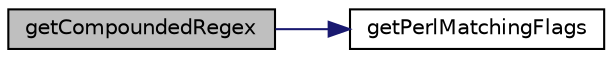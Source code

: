 digraph "getCompoundedRegex"
{
  edge [fontname="Helvetica",fontsize="10",labelfontname="Helvetica",labelfontsize="10"];
  node [fontname="Helvetica",fontsize="10",shape=record];
  rankdir="LR";
  Node1 [label="getCompoundedRegex",height=0.2,width=0.4,color="black", fillcolor="grey75", style="filled" fontcolor="black"];
  Node1 -> Node2 [color="midnightblue",fontsize="10",style="solid",fontname="Helvetica"];
  Node2 [label="getPerlMatchingFlags",height=0.2,width=0.4,color="black", fillcolor="white", style="filled",URL="$class_parallel_regex.html#a6de7ffea37b09affcb723f1ce9bab90e"];
}
